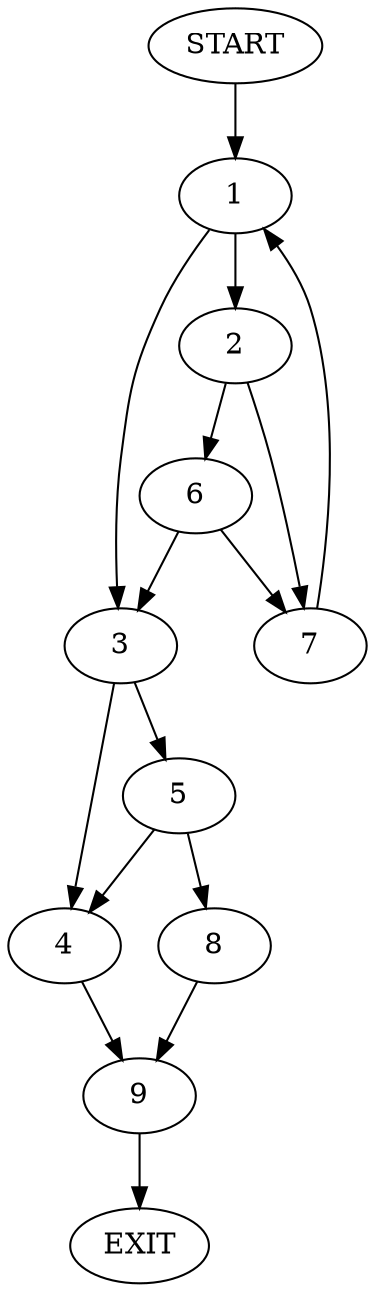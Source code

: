 digraph {
0 [label="START"]
10 [label="EXIT"]
0 -> 1
1 -> 2
1 -> 3
3 -> 4
3 -> 5
2 -> 6
2 -> 7
7 -> 1
6 -> 3
6 -> 7
5 -> 4
5 -> 8
4 -> 9
8 -> 9
9 -> 10
}
